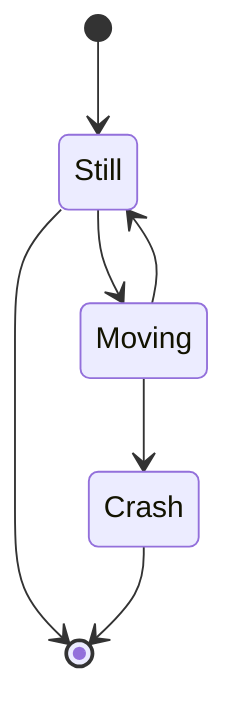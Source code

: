 ---
config:
  theme: default
---

%% syntax description, including formatting control:
%% https://mermaid.js.org/syntax/stateDiagram.html

stateDiagram-v2
    [*] --> Still
    Still --> [*]
    Still --> Moving
    Moving --> Still
    Moving --> Crash
    Crash --> [*]